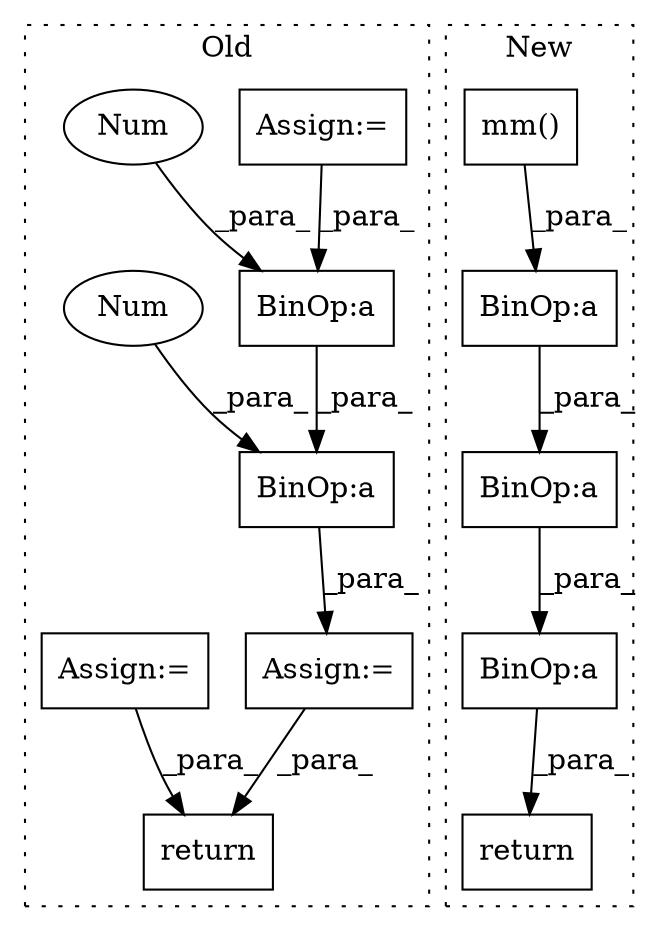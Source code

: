 digraph G {
subgraph cluster0 {
1 [label="return" a="93" s="11580" l="7" shape="box"];
5 [label="Assign:=" a="68" s="11510" l="3" shape="box"];
6 [label="Assign:=" a="68" s="11261" l="3" shape="box"];
7 [label="BinOp:a" a="82" s="11521" l="3" shape="box"];
8 [label="Num" a="76" s="11524" l="1" shape="ellipse"];
9 [label="BinOp:a" a="82" s="11516" l="3" shape="box"];
12 [label="Num" a="76" s="11513" l="3" shape="ellipse"];
13 [label="Assign:=" a="68" s="11384" l="3" shape="box"];
label = "Old";
style="dotted";
}
subgraph cluster1 {
2 [label="mm()" a="75" s="12311,12337" l="17,1" shape="box"];
3 [label="BinOp:a" a="82" s="12370" l="3" shape="box"];
4 [label="return" a="93" s="12418" l="7" shape="box"];
10 [label="BinOp:a" a="82" s="12275" l="3" shape="box"];
11 [label="BinOp:a" a="82" s="12308" l="3" shape="box"];
label = "New";
style="dotted";
}
2 -> 11 [label="_para_"];
3 -> 4 [label="_para_"];
5 -> 1 [label="_para_"];
6 -> 7 [label="_para_"];
7 -> 9 [label="_para_"];
8 -> 7 [label="_para_"];
9 -> 5 [label="_para_"];
10 -> 3 [label="_para_"];
11 -> 10 [label="_para_"];
12 -> 9 [label="_para_"];
13 -> 1 [label="_para_"];
}